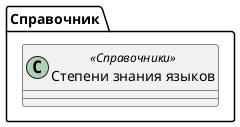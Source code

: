 ﻿@startuml СтепениЗнанияЯзыка
'!include templates.wsd
'..\include templates.wsd
class Справочник.СтепениЗнанияЯзыка as "Степени знания языков" <<Справочники>>
{
}
@enduml
